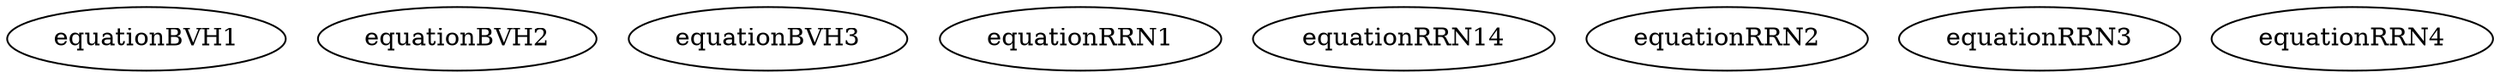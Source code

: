 /* Created by mdot for Matlab */
digraph m2html {

  equationBVH1 [URL="equationBVH1.html"];
  equationBVH2 [URL="equationBVH2.html"];
  equationBVH3 [URL="equationBVH3.html"];
  equationRRN1 [URL="equationRRN1.html"];
  equationRRN14 [URL="equationRRN14.html"];
  equationRRN2 [URL="equationRRN2.html"];
  equationRRN3 [URL="equationRRN3.html"];
  equationRRN4 [URL="equationRRN4.html"];
}